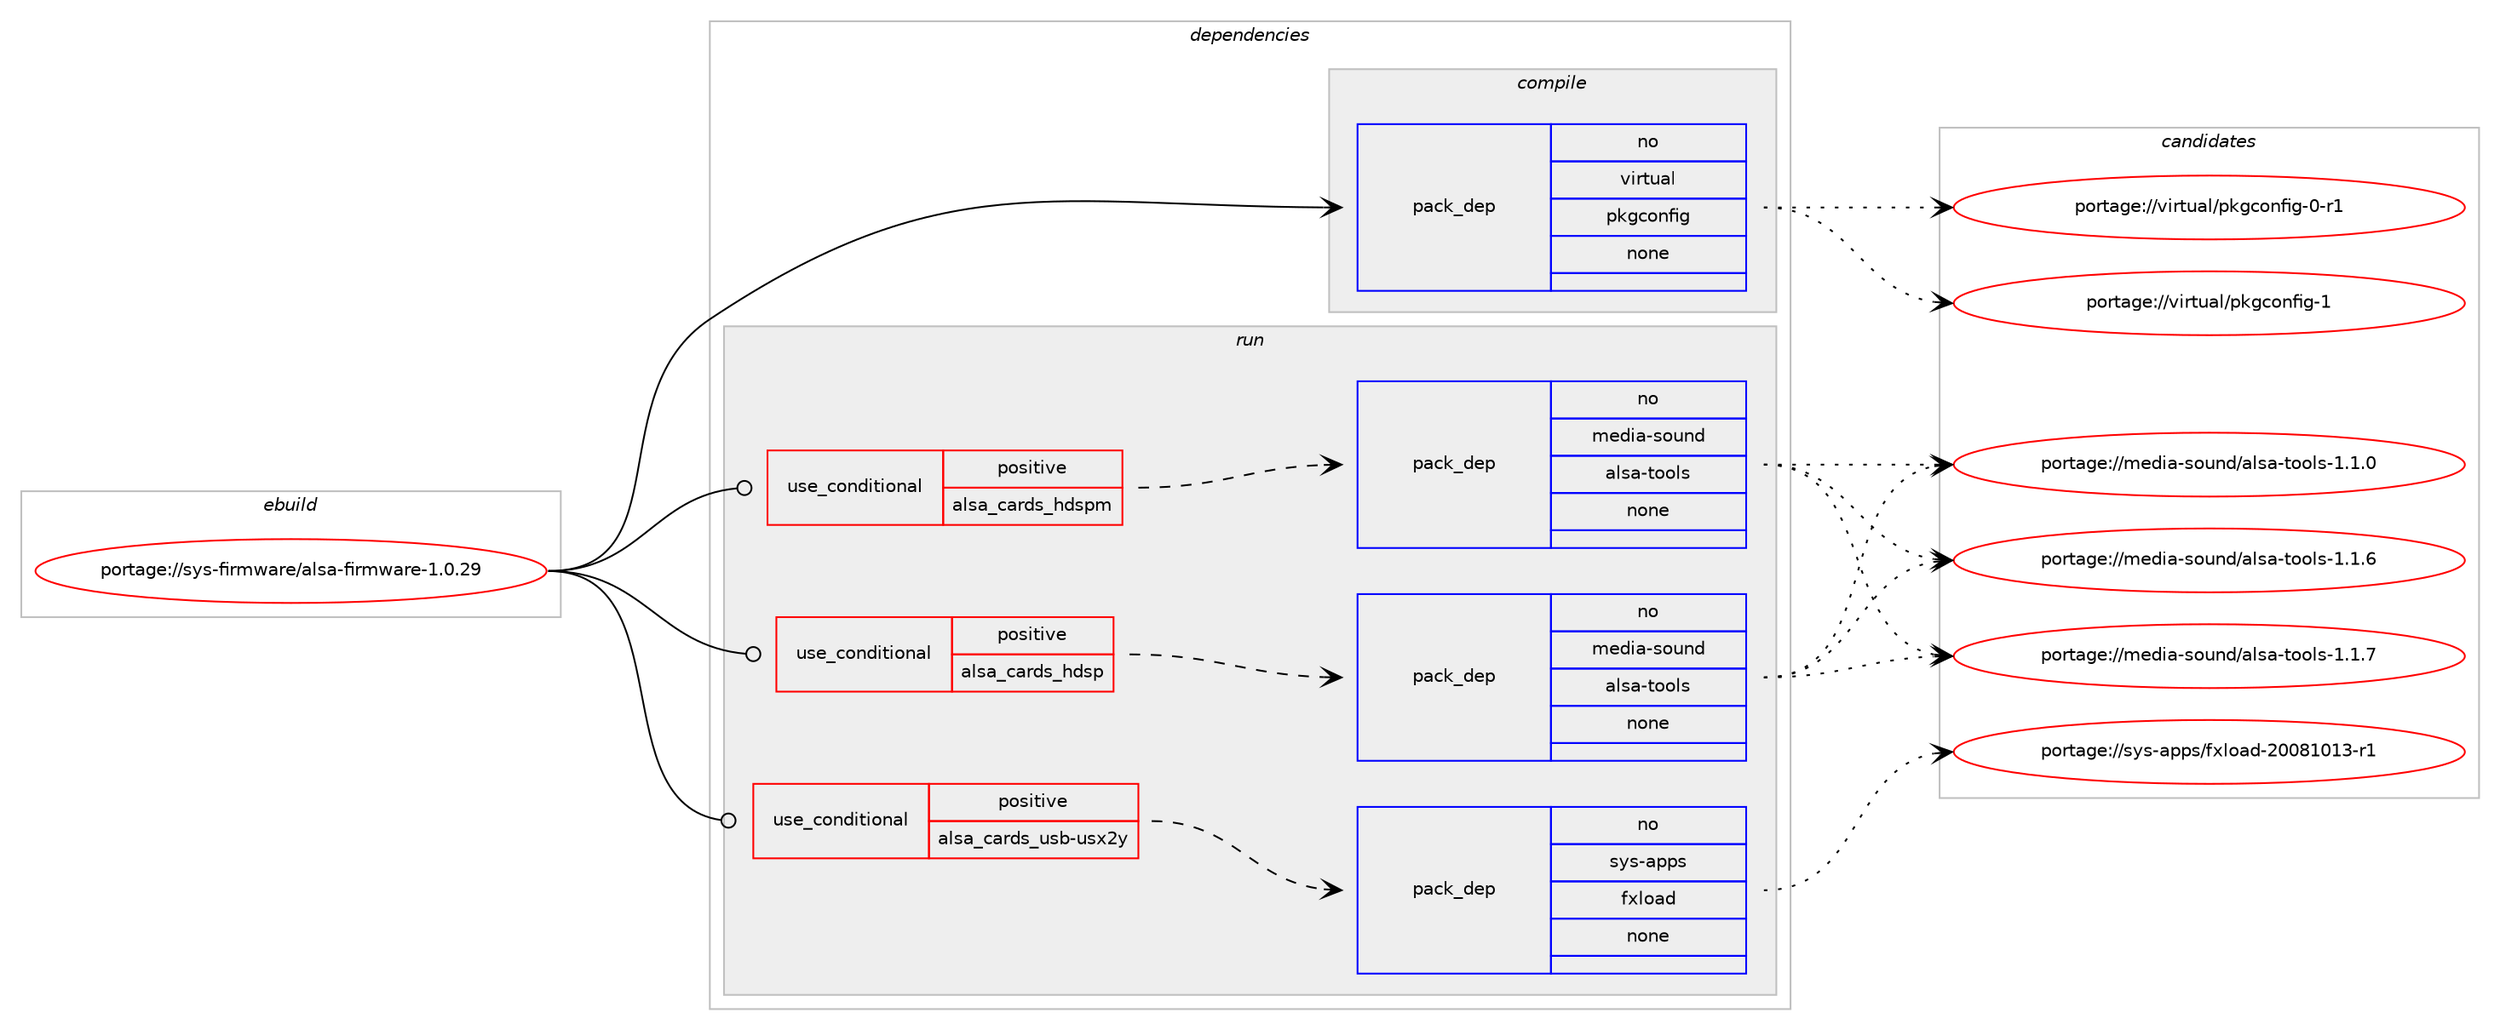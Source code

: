 digraph prolog {

# *************
# Graph options
# *************

newrank=true;
concentrate=true;
compound=true;
graph [rankdir=LR,fontname=Helvetica,fontsize=10,ranksep=1.5];#, ranksep=2.5, nodesep=0.2];
edge  [arrowhead=vee];
node  [fontname=Helvetica,fontsize=10];

# **********
# The ebuild
# **********

subgraph cluster_leftcol {
color=gray;
rank=same;
label=<<i>ebuild</i>>;
id [label="portage://sys-firmware/alsa-firmware-1.0.29", color=red, width=4, href="../sys-firmware/alsa-firmware-1.0.29.svg"];
}

# ****************
# The dependencies
# ****************

subgraph cluster_midcol {
color=gray;
label=<<i>dependencies</i>>;
subgraph cluster_compile {
fillcolor="#eeeeee";
style=filled;
label=<<i>compile</i>>;
subgraph pack314581 {
dependency424380 [label=<<TABLE BORDER="0" CELLBORDER="1" CELLSPACING="0" CELLPADDING="4" WIDTH="220"><TR><TD ROWSPAN="6" CELLPADDING="30">pack_dep</TD></TR><TR><TD WIDTH="110">no</TD></TR><TR><TD>virtual</TD></TR><TR><TD>pkgconfig</TD></TR><TR><TD>none</TD></TR><TR><TD></TD></TR></TABLE>>, shape=none, color=blue];
}
id:e -> dependency424380:w [weight=20,style="solid",arrowhead="vee"];
}
subgraph cluster_compileandrun {
fillcolor="#eeeeee";
style=filled;
label=<<i>compile and run</i>>;
}
subgraph cluster_run {
fillcolor="#eeeeee";
style=filled;
label=<<i>run</i>>;
subgraph cond102706 {
dependency424381 [label=<<TABLE BORDER="0" CELLBORDER="1" CELLSPACING="0" CELLPADDING="4"><TR><TD ROWSPAN="3" CELLPADDING="10">use_conditional</TD></TR><TR><TD>positive</TD></TR><TR><TD>alsa_cards_hdsp</TD></TR></TABLE>>, shape=none, color=red];
subgraph pack314582 {
dependency424382 [label=<<TABLE BORDER="0" CELLBORDER="1" CELLSPACING="0" CELLPADDING="4" WIDTH="220"><TR><TD ROWSPAN="6" CELLPADDING="30">pack_dep</TD></TR><TR><TD WIDTH="110">no</TD></TR><TR><TD>media-sound</TD></TR><TR><TD>alsa-tools</TD></TR><TR><TD>none</TD></TR><TR><TD></TD></TR></TABLE>>, shape=none, color=blue];
}
dependency424381:e -> dependency424382:w [weight=20,style="dashed",arrowhead="vee"];
}
id:e -> dependency424381:w [weight=20,style="solid",arrowhead="odot"];
subgraph cond102707 {
dependency424383 [label=<<TABLE BORDER="0" CELLBORDER="1" CELLSPACING="0" CELLPADDING="4"><TR><TD ROWSPAN="3" CELLPADDING="10">use_conditional</TD></TR><TR><TD>positive</TD></TR><TR><TD>alsa_cards_hdspm</TD></TR></TABLE>>, shape=none, color=red];
subgraph pack314583 {
dependency424384 [label=<<TABLE BORDER="0" CELLBORDER="1" CELLSPACING="0" CELLPADDING="4" WIDTH="220"><TR><TD ROWSPAN="6" CELLPADDING="30">pack_dep</TD></TR><TR><TD WIDTH="110">no</TD></TR><TR><TD>media-sound</TD></TR><TR><TD>alsa-tools</TD></TR><TR><TD>none</TD></TR><TR><TD></TD></TR></TABLE>>, shape=none, color=blue];
}
dependency424383:e -> dependency424384:w [weight=20,style="dashed",arrowhead="vee"];
}
id:e -> dependency424383:w [weight=20,style="solid",arrowhead="odot"];
subgraph cond102708 {
dependency424385 [label=<<TABLE BORDER="0" CELLBORDER="1" CELLSPACING="0" CELLPADDING="4"><TR><TD ROWSPAN="3" CELLPADDING="10">use_conditional</TD></TR><TR><TD>positive</TD></TR><TR><TD>alsa_cards_usb-usx2y</TD></TR></TABLE>>, shape=none, color=red];
subgraph pack314584 {
dependency424386 [label=<<TABLE BORDER="0" CELLBORDER="1" CELLSPACING="0" CELLPADDING="4" WIDTH="220"><TR><TD ROWSPAN="6" CELLPADDING="30">pack_dep</TD></TR><TR><TD WIDTH="110">no</TD></TR><TR><TD>sys-apps</TD></TR><TR><TD>fxload</TD></TR><TR><TD>none</TD></TR><TR><TD></TD></TR></TABLE>>, shape=none, color=blue];
}
dependency424385:e -> dependency424386:w [weight=20,style="dashed",arrowhead="vee"];
}
id:e -> dependency424385:w [weight=20,style="solid",arrowhead="odot"];
}
}

# **************
# The candidates
# **************

subgraph cluster_choices {
rank=same;
color=gray;
label=<<i>candidates</i>>;

subgraph choice314581 {
color=black;
nodesep=1;
choiceportage11810511411611797108471121071039911111010210510345484511449 [label="portage://virtual/pkgconfig-0-r1", color=red, width=4,href="../virtual/pkgconfig-0-r1.svg"];
choiceportage1181051141161179710847112107103991111101021051034549 [label="portage://virtual/pkgconfig-1", color=red, width=4,href="../virtual/pkgconfig-1.svg"];
dependency424380:e -> choiceportage11810511411611797108471121071039911111010210510345484511449:w [style=dotted,weight="100"];
dependency424380:e -> choiceportage1181051141161179710847112107103991111101021051034549:w [style=dotted,weight="100"];
}
subgraph choice314582 {
color=black;
nodesep=1;
choiceportage109101100105974511511111711010047971081159745116111111108115454946494648 [label="portage://media-sound/alsa-tools-1.1.0", color=red, width=4,href="../media-sound/alsa-tools-1.1.0.svg"];
choiceportage109101100105974511511111711010047971081159745116111111108115454946494654 [label="portage://media-sound/alsa-tools-1.1.6", color=red, width=4,href="../media-sound/alsa-tools-1.1.6.svg"];
choiceportage109101100105974511511111711010047971081159745116111111108115454946494655 [label="portage://media-sound/alsa-tools-1.1.7", color=red, width=4,href="../media-sound/alsa-tools-1.1.7.svg"];
dependency424382:e -> choiceportage109101100105974511511111711010047971081159745116111111108115454946494648:w [style=dotted,weight="100"];
dependency424382:e -> choiceportage109101100105974511511111711010047971081159745116111111108115454946494654:w [style=dotted,weight="100"];
dependency424382:e -> choiceportage109101100105974511511111711010047971081159745116111111108115454946494655:w [style=dotted,weight="100"];
}
subgraph choice314583 {
color=black;
nodesep=1;
choiceportage109101100105974511511111711010047971081159745116111111108115454946494648 [label="portage://media-sound/alsa-tools-1.1.0", color=red, width=4,href="../media-sound/alsa-tools-1.1.0.svg"];
choiceportage109101100105974511511111711010047971081159745116111111108115454946494654 [label="portage://media-sound/alsa-tools-1.1.6", color=red, width=4,href="../media-sound/alsa-tools-1.1.6.svg"];
choiceportage109101100105974511511111711010047971081159745116111111108115454946494655 [label="portage://media-sound/alsa-tools-1.1.7", color=red, width=4,href="../media-sound/alsa-tools-1.1.7.svg"];
dependency424384:e -> choiceportage109101100105974511511111711010047971081159745116111111108115454946494648:w [style=dotted,weight="100"];
dependency424384:e -> choiceportage109101100105974511511111711010047971081159745116111111108115454946494654:w [style=dotted,weight="100"];
dependency424384:e -> choiceportage109101100105974511511111711010047971081159745116111111108115454946494655:w [style=dotted,weight="100"];
}
subgraph choice314584 {
color=black;
nodesep=1;
choiceportage115121115459711211211547102120108111971004550484856494849514511449 [label="portage://sys-apps/fxload-20081013-r1", color=red, width=4,href="../sys-apps/fxload-20081013-r1.svg"];
dependency424386:e -> choiceportage115121115459711211211547102120108111971004550484856494849514511449:w [style=dotted,weight="100"];
}
}

}
